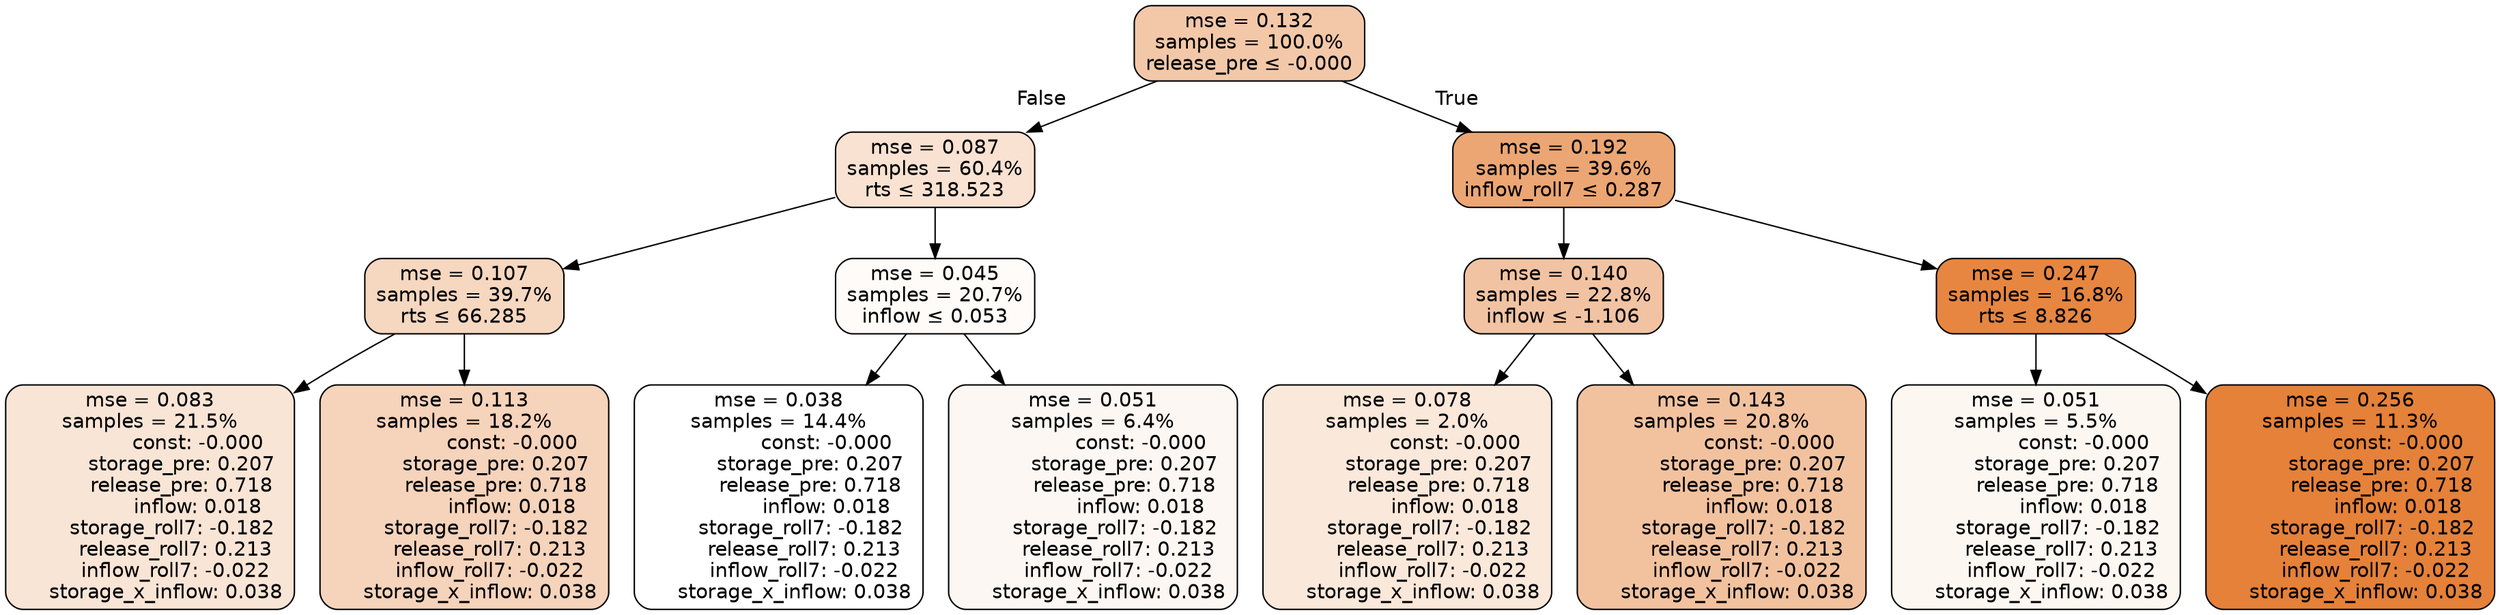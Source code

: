 digraph tree {
node [shape=rectangle, style="filled, rounded", color="black", fontname=helvetica] ;
edge [fontname=helvetica] ;
	"0" [label="mse = 0.132
samples = 100.0%
release_pre &le; -0.000", fillcolor="#f3c8a9"]
	"1" [label="mse = 0.087
samples = 60.4%
rts &le; 318.523", fillcolor="#f9e2d2"]
	"2" [label="mse = 0.107
samples = 39.7%
rts &le; 66.285", fillcolor="#f6d7c0"]
	"3" [label="mse = 0.083
samples = 21.5%
               const: -0.000
          storage_pre: 0.207
          release_pre: 0.718
               inflow: 0.018
       storage_roll7: -0.182
        release_roll7: 0.213
        inflow_roll7: -0.022
     storage_x_inflow: 0.038", fillcolor="#f9e5d6"]
	"4" [label="mse = 0.113
samples = 18.2%
               const: -0.000
          storage_pre: 0.207
          release_pre: 0.718
               inflow: 0.018
       storage_roll7: -0.182
        release_roll7: 0.213
        inflow_roll7: -0.022
     storage_x_inflow: 0.038", fillcolor="#f6d3bb"]
	"5" [label="mse = 0.045
samples = 20.7%
inflow &le; 0.053", fillcolor="#fefbf8"]
	"6" [label="mse = 0.038
samples = 14.4%
               const: -0.000
          storage_pre: 0.207
          release_pre: 0.718
               inflow: 0.018
       storage_roll7: -0.182
        release_roll7: 0.213
        inflow_roll7: -0.022
     storage_x_inflow: 0.038", fillcolor="#ffffff"]
	"7" [label="mse = 0.051
samples = 6.4%
               const: -0.000
          storage_pre: 0.207
          release_pre: 0.718
               inflow: 0.018
       storage_roll7: -0.182
        release_roll7: 0.213
        inflow_roll7: -0.022
     storage_x_inflow: 0.038", fillcolor="#fdf7f3"]
	"8" [label="mse = 0.192
samples = 39.6%
inflow_roll7 &le; 0.287", fillcolor="#eca673"]
	"9" [label="mse = 0.140
samples = 22.8%
inflow &le; -1.106", fillcolor="#f2c3a2"]
	"10" [label="mse = 0.078
samples = 2.0%
               const: -0.000
          storage_pre: 0.207
          release_pre: 0.718
               inflow: 0.018
       storage_roll7: -0.182
        release_roll7: 0.213
        inflow_roll7: -0.022
     storage_x_inflow: 0.038", fillcolor="#fae8da"]
	"11" [label="mse = 0.143
samples = 20.8%
               const: -0.000
          storage_pre: 0.207
          release_pre: 0.718
               inflow: 0.018
       storage_roll7: -0.182
        release_roll7: 0.213
        inflow_roll7: -0.022
     storage_x_inflow: 0.038", fillcolor="#f2c29f"]
	"12" [label="mse = 0.247
samples = 16.8%
rts &le; 8.826", fillcolor="#e68641"]
	"13" [label="mse = 0.051
samples = 5.5%
               const: -0.000
          storage_pre: 0.207
          release_pre: 0.718
               inflow: 0.018
       storage_roll7: -0.182
        release_roll7: 0.213
        inflow_roll7: -0.022
     storage_x_inflow: 0.038", fillcolor="#fdf7f2"]
	"14" [label="mse = 0.256
samples = 11.3%
               const: -0.000
          storage_pre: 0.207
          release_pre: 0.718
               inflow: 0.018
       storage_roll7: -0.182
        release_roll7: 0.213
        inflow_roll7: -0.022
     storage_x_inflow: 0.038", fillcolor="#e58139"]

	"0" -> "1" [labeldistance=2.5, labelangle=45, headlabel="False"]
	"1" -> "2"
	"2" -> "3"
	"2" -> "4"
	"1" -> "5"
	"5" -> "6"
	"5" -> "7"
	"0" -> "8" [labeldistance=2.5, labelangle=-45, headlabel="True"]
	"8" -> "9"
	"9" -> "10"
	"9" -> "11"
	"8" -> "12"
	"12" -> "13"
	"12" -> "14"
}